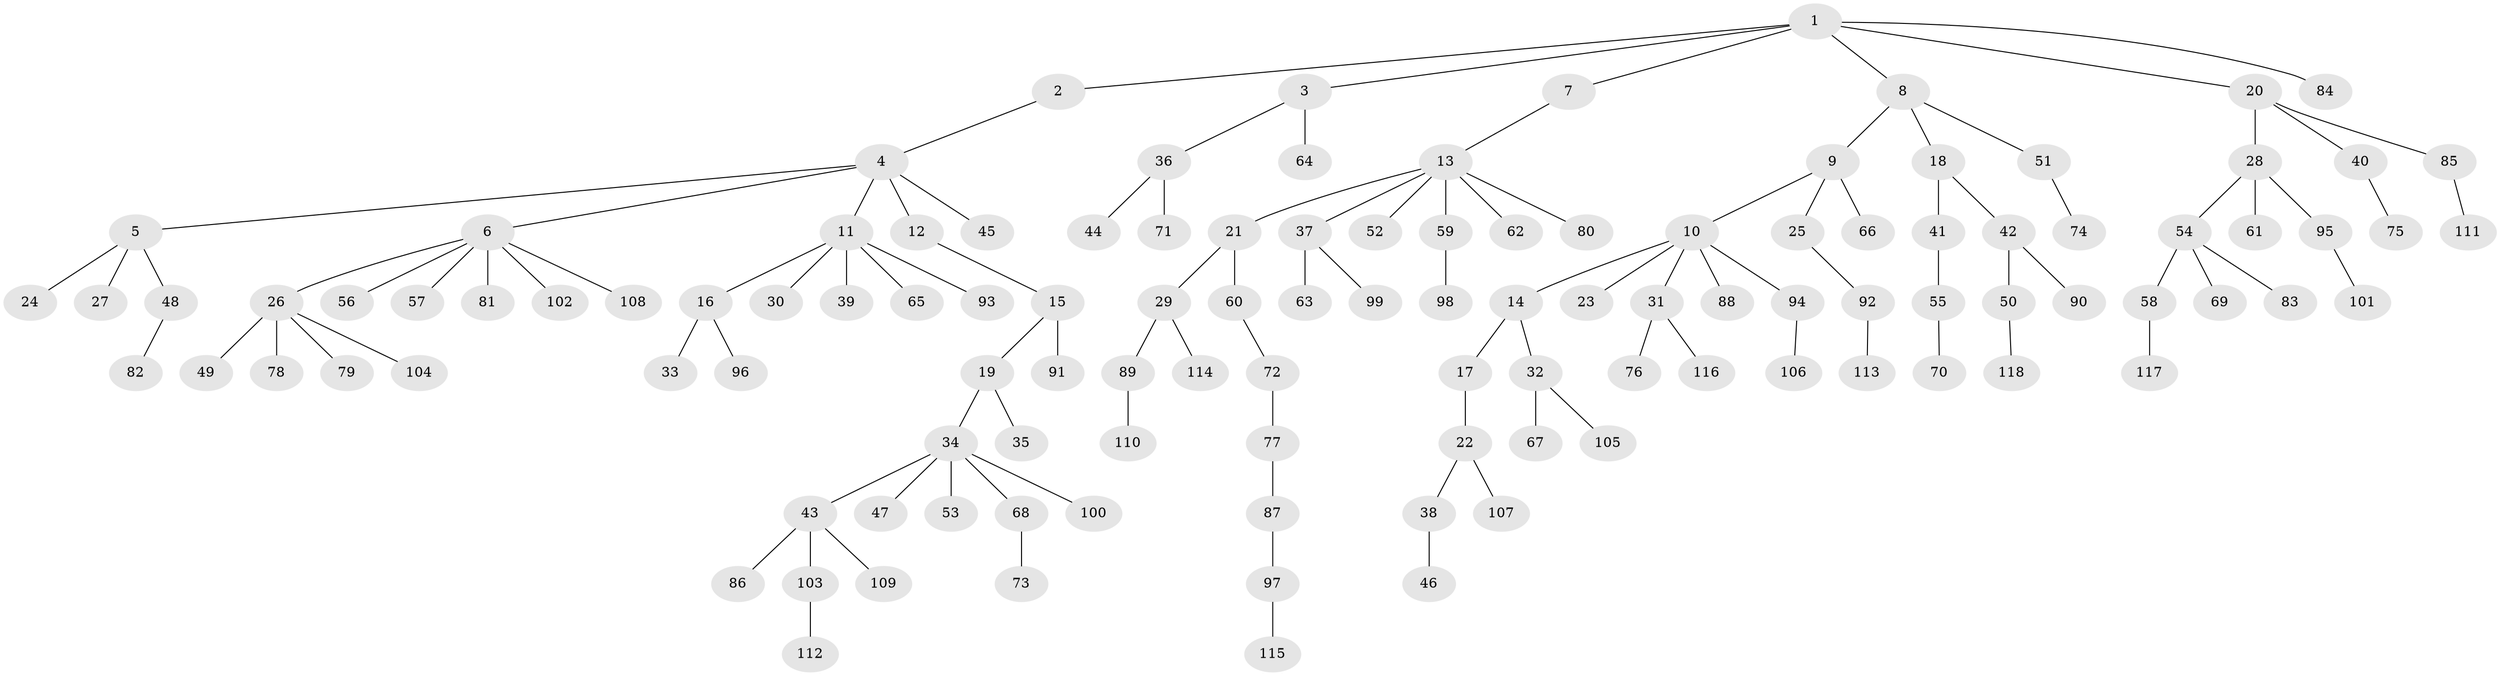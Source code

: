 // coarse degree distribution, {3: 0.12048192771084337, 2: 0.25301204819277107, 4: 0.024096385542168676, 5: 0.07228915662650602, 1: 0.5060240963855421, 6: 0.024096385542168676}
// Generated by graph-tools (version 1.1) at 2025/37/03/04/25 23:37:28]
// undirected, 118 vertices, 117 edges
graph export_dot {
  node [color=gray90,style=filled];
  1;
  2;
  3;
  4;
  5;
  6;
  7;
  8;
  9;
  10;
  11;
  12;
  13;
  14;
  15;
  16;
  17;
  18;
  19;
  20;
  21;
  22;
  23;
  24;
  25;
  26;
  27;
  28;
  29;
  30;
  31;
  32;
  33;
  34;
  35;
  36;
  37;
  38;
  39;
  40;
  41;
  42;
  43;
  44;
  45;
  46;
  47;
  48;
  49;
  50;
  51;
  52;
  53;
  54;
  55;
  56;
  57;
  58;
  59;
  60;
  61;
  62;
  63;
  64;
  65;
  66;
  67;
  68;
  69;
  70;
  71;
  72;
  73;
  74;
  75;
  76;
  77;
  78;
  79;
  80;
  81;
  82;
  83;
  84;
  85;
  86;
  87;
  88;
  89;
  90;
  91;
  92;
  93;
  94;
  95;
  96;
  97;
  98;
  99;
  100;
  101;
  102;
  103;
  104;
  105;
  106;
  107;
  108;
  109;
  110;
  111;
  112;
  113;
  114;
  115;
  116;
  117;
  118;
  1 -- 2;
  1 -- 3;
  1 -- 7;
  1 -- 8;
  1 -- 20;
  1 -- 84;
  2 -- 4;
  3 -- 36;
  3 -- 64;
  4 -- 5;
  4 -- 6;
  4 -- 11;
  4 -- 12;
  4 -- 45;
  5 -- 24;
  5 -- 27;
  5 -- 48;
  6 -- 26;
  6 -- 56;
  6 -- 57;
  6 -- 81;
  6 -- 102;
  6 -- 108;
  7 -- 13;
  8 -- 9;
  8 -- 18;
  8 -- 51;
  9 -- 10;
  9 -- 25;
  9 -- 66;
  10 -- 14;
  10 -- 23;
  10 -- 31;
  10 -- 88;
  10 -- 94;
  11 -- 16;
  11 -- 30;
  11 -- 39;
  11 -- 65;
  11 -- 93;
  12 -- 15;
  13 -- 21;
  13 -- 37;
  13 -- 52;
  13 -- 59;
  13 -- 62;
  13 -- 80;
  14 -- 17;
  14 -- 32;
  15 -- 19;
  15 -- 91;
  16 -- 33;
  16 -- 96;
  17 -- 22;
  18 -- 41;
  18 -- 42;
  19 -- 34;
  19 -- 35;
  20 -- 28;
  20 -- 40;
  20 -- 85;
  21 -- 29;
  21 -- 60;
  22 -- 38;
  22 -- 107;
  25 -- 92;
  26 -- 49;
  26 -- 78;
  26 -- 79;
  26 -- 104;
  28 -- 54;
  28 -- 61;
  28 -- 95;
  29 -- 89;
  29 -- 114;
  31 -- 76;
  31 -- 116;
  32 -- 67;
  32 -- 105;
  34 -- 43;
  34 -- 47;
  34 -- 53;
  34 -- 68;
  34 -- 100;
  36 -- 44;
  36 -- 71;
  37 -- 63;
  37 -- 99;
  38 -- 46;
  40 -- 75;
  41 -- 55;
  42 -- 50;
  42 -- 90;
  43 -- 86;
  43 -- 103;
  43 -- 109;
  48 -- 82;
  50 -- 118;
  51 -- 74;
  54 -- 58;
  54 -- 69;
  54 -- 83;
  55 -- 70;
  58 -- 117;
  59 -- 98;
  60 -- 72;
  68 -- 73;
  72 -- 77;
  77 -- 87;
  85 -- 111;
  87 -- 97;
  89 -- 110;
  92 -- 113;
  94 -- 106;
  95 -- 101;
  97 -- 115;
  103 -- 112;
}
